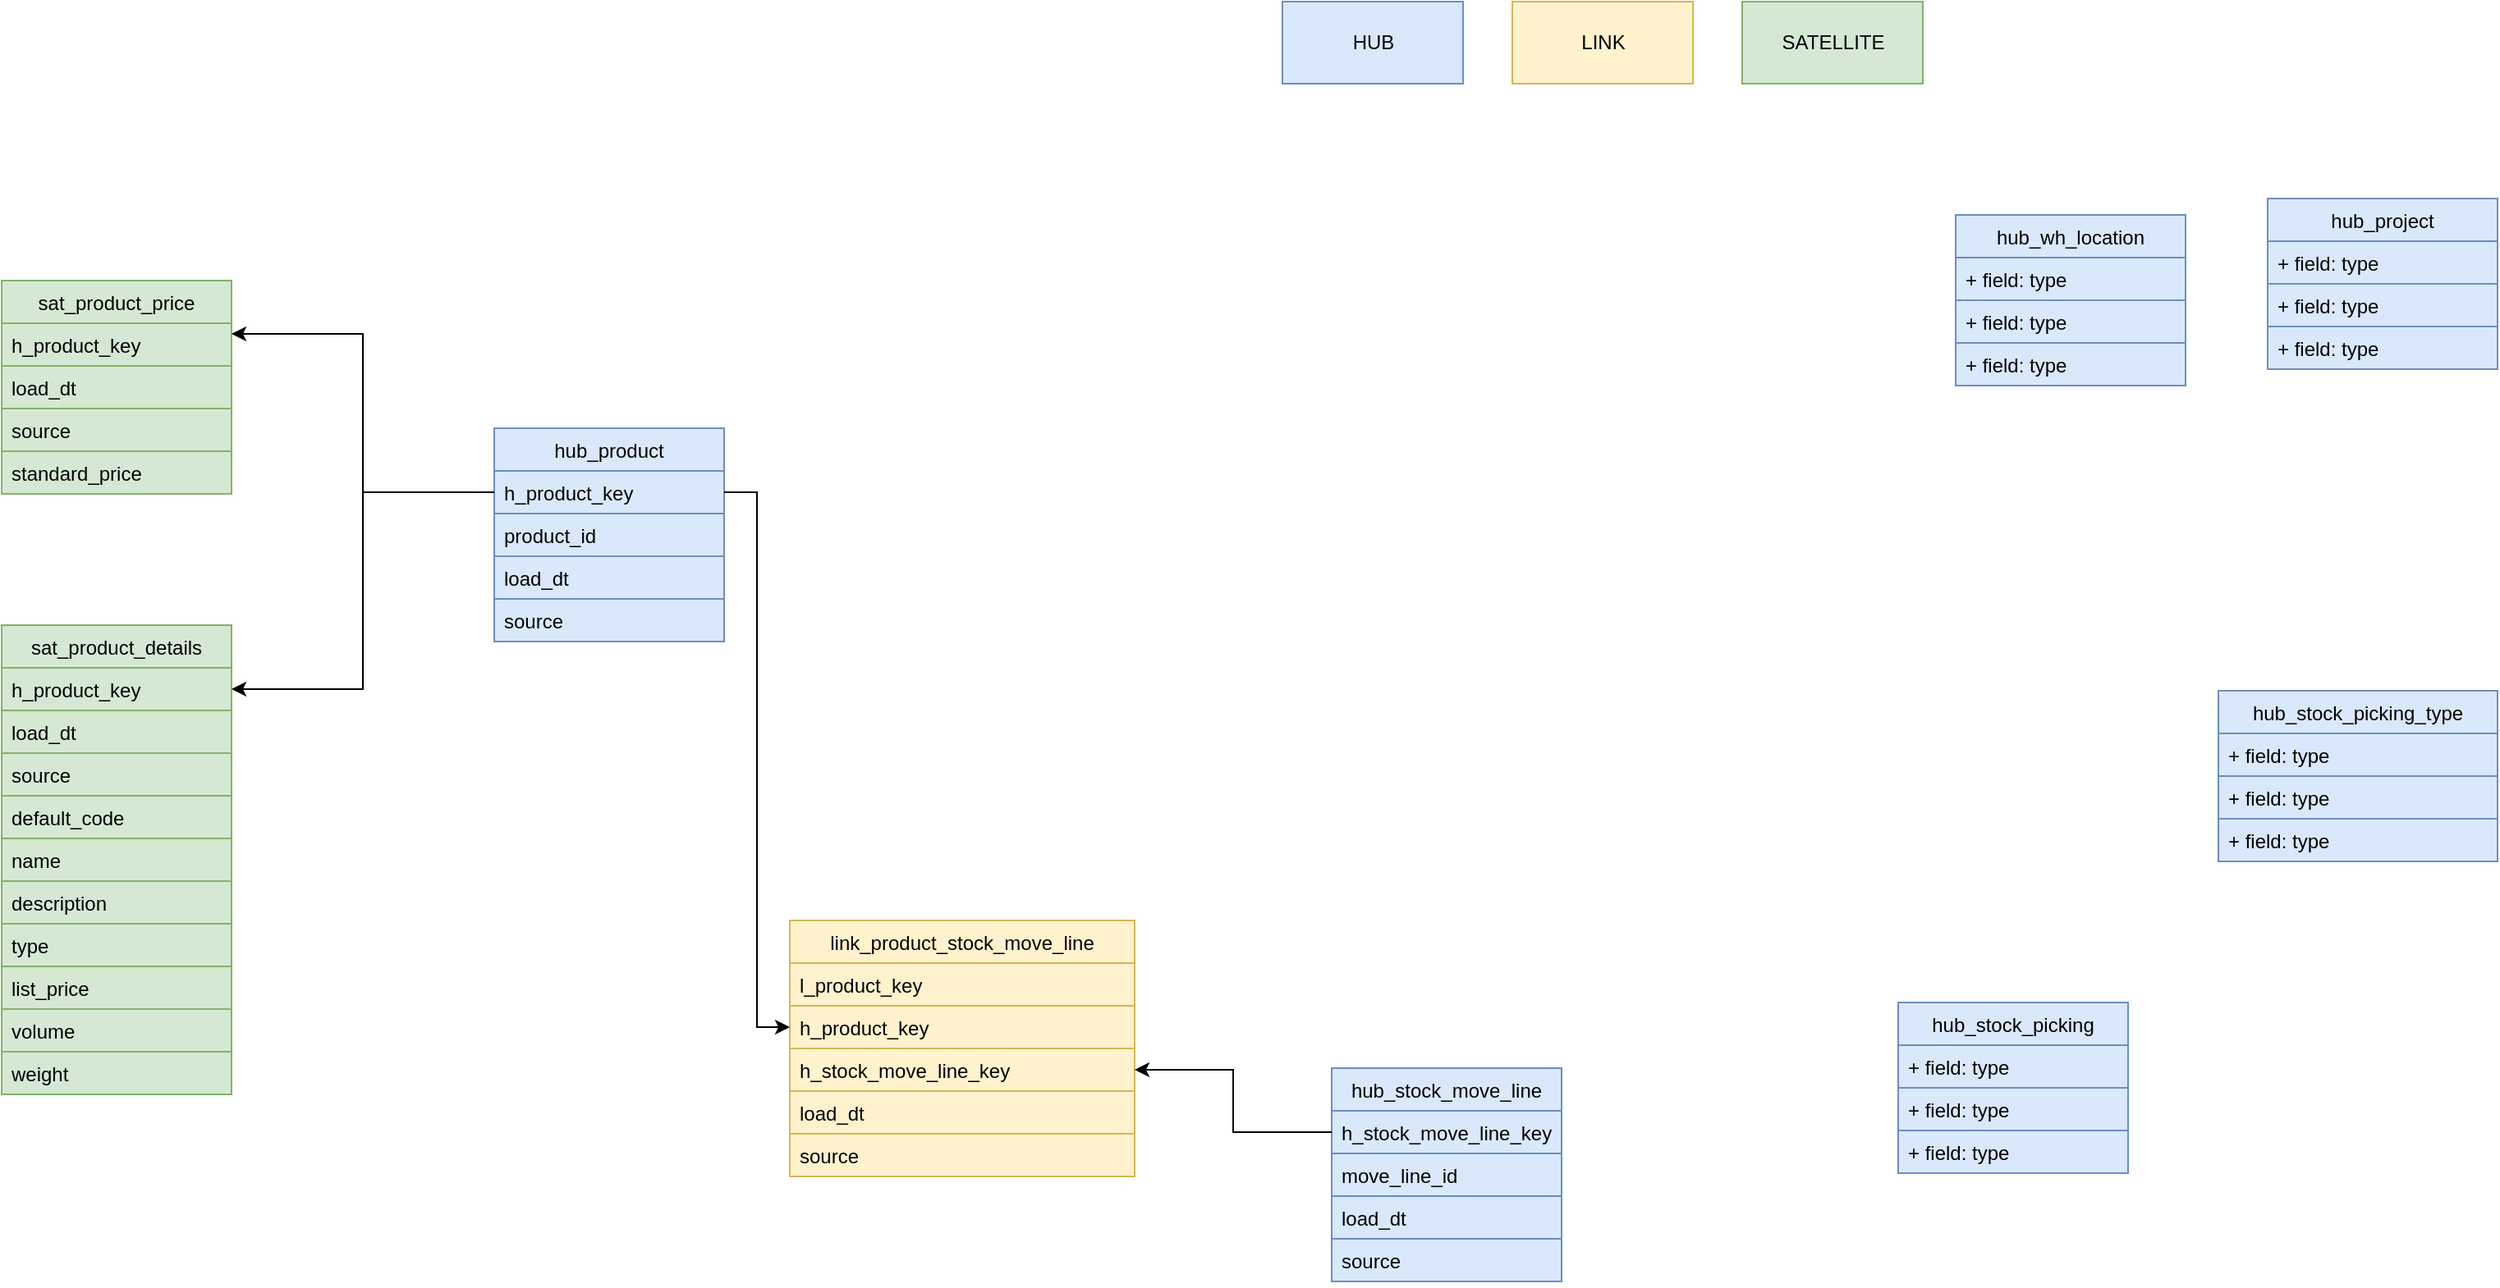 <mxfile version="16.6.2" type="github">
  <diagram id="SlpTzKFn6GwS-scd1Ymi" name="Page-1">
    <mxGraphModel dx="2912" dy="1160" grid="1" gridSize="10" guides="1" tooltips="1" connect="1" arrows="1" fold="1" page="1" pageScale="1" pageWidth="850" pageHeight="1100" math="0" shadow="0">
      <root>
        <mxCell id="0" />
        <mxCell id="1" parent="0" />
        <mxCell id="4arWClk7l8bvV43rsrXZ-1" value="hub_product" style="swimlane;fontStyle=0;childLayout=stackLayout;horizontal=1;startSize=26;fillColor=#dae8fc;horizontalStack=0;resizeParent=1;resizeParentMax=0;resizeLast=0;collapsible=1;marginBottom=0;strokeColor=#6c8ebf;" parent="1" vertex="1">
          <mxGeometry x="-430" y="300" width="140" height="130" as="geometry" />
        </mxCell>
        <mxCell id="4arWClk7l8bvV43rsrXZ-2" value="h_product_key" style="text;strokeColor=#6c8ebf;fillColor=#dae8fc;align=left;verticalAlign=top;spacingLeft=4;spacingRight=4;overflow=hidden;rotatable=0;points=[[0,0.5],[1,0.5]];portConstraint=eastwest;" parent="4arWClk7l8bvV43rsrXZ-1" vertex="1">
          <mxGeometry y="26" width="140" height="26" as="geometry" />
        </mxCell>
        <mxCell id="4arWClk7l8bvV43rsrXZ-3" value="product_id" style="text;strokeColor=#6c8ebf;fillColor=#dae8fc;align=left;verticalAlign=top;spacingLeft=4;spacingRight=4;overflow=hidden;rotatable=0;points=[[0,0.5],[1,0.5]];portConstraint=eastwest;" parent="4arWClk7l8bvV43rsrXZ-1" vertex="1">
          <mxGeometry y="52" width="140" height="26" as="geometry" />
        </mxCell>
        <mxCell id="4arWClk7l8bvV43rsrXZ-4" value="load_dt" style="text;strokeColor=#6c8ebf;fillColor=#dae8fc;align=left;verticalAlign=top;spacingLeft=4;spacingRight=4;overflow=hidden;rotatable=0;points=[[0,0.5],[1,0.5]];portConstraint=eastwest;" parent="4arWClk7l8bvV43rsrXZ-1" vertex="1">
          <mxGeometry y="78" width="140" height="26" as="geometry" />
        </mxCell>
        <mxCell id="TGLjagD4-5_rbEtkkDfa-5" value="source" style="text;strokeColor=#6c8ebf;fillColor=#dae8fc;align=left;verticalAlign=top;spacingLeft=4;spacingRight=4;overflow=hidden;rotatable=0;points=[[0,0.5],[1,0.5]];portConstraint=eastwest;" vertex="1" parent="4arWClk7l8bvV43rsrXZ-1">
          <mxGeometry y="104" width="140" height="26" as="geometry" />
        </mxCell>
        <mxCell id="4arWClk7l8bvV43rsrXZ-5" value="hub_project" style="swimlane;fontStyle=0;childLayout=stackLayout;horizontal=1;startSize=26;fillColor=#dae8fc;horizontalStack=0;resizeParent=1;resizeParentMax=0;resizeLast=0;collapsible=1;marginBottom=0;strokeColor=#6c8ebf;" parent="1" vertex="1">
          <mxGeometry x="650" y="160" width="140" height="104" as="geometry" />
        </mxCell>
        <mxCell id="4arWClk7l8bvV43rsrXZ-6" value="+ field: type" style="text;strokeColor=#6c8ebf;fillColor=#dae8fc;align=left;verticalAlign=top;spacingLeft=4;spacingRight=4;overflow=hidden;rotatable=0;points=[[0,0.5],[1,0.5]];portConstraint=eastwest;" parent="4arWClk7l8bvV43rsrXZ-5" vertex="1">
          <mxGeometry y="26" width="140" height="26" as="geometry" />
        </mxCell>
        <mxCell id="4arWClk7l8bvV43rsrXZ-7" value="+ field: type" style="text;strokeColor=#6c8ebf;fillColor=#dae8fc;align=left;verticalAlign=top;spacingLeft=4;spacingRight=4;overflow=hidden;rotatable=0;points=[[0,0.5],[1,0.5]];portConstraint=eastwest;" parent="4arWClk7l8bvV43rsrXZ-5" vertex="1">
          <mxGeometry y="52" width="140" height="26" as="geometry" />
        </mxCell>
        <mxCell id="4arWClk7l8bvV43rsrXZ-8" value="+ field: type" style="text;strokeColor=#6c8ebf;fillColor=#dae8fc;align=left;verticalAlign=top;spacingLeft=4;spacingRight=4;overflow=hidden;rotatable=0;points=[[0,0.5],[1,0.5]];portConstraint=eastwest;" parent="4arWClk7l8bvV43rsrXZ-5" vertex="1">
          <mxGeometry y="78" width="140" height="26" as="geometry" />
        </mxCell>
        <mxCell id="4arWClk7l8bvV43rsrXZ-9" value="hub_wh_location" style="swimlane;fontStyle=0;childLayout=stackLayout;horizontal=1;startSize=26;fillColor=#dae8fc;horizontalStack=0;resizeParent=1;resizeParentMax=0;resizeLast=0;collapsible=1;marginBottom=0;strokeColor=#6c8ebf;" parent="1" vertex="1">
          <mxGeometry x="460" y="170" width="140" height="104" as="geometry" />
        </mxCell>
        <mxCell id="4arWClk7l8bvV43rsrXZ-10" value="+ field: type" style="text;strokeColor=#6c8ebf;fillColor=#dae8fc;align=left;verticalAlign=top;spacingLeft=4;spacingRight=4;overflow=hidden;rotatable=0;points=[[0,0.5],[1,0.5]];portConstraint=eastwest;" parent="4arWClk7l8bvV43rsrXZ-9" vertex="1">
          <mxGeometry y="26" width="140" height="26" as="geometry" />
        </mxCell>
        <mxCell id="4arWClk7l8bvV43rsrXZ-11" value="+ field: type" style="text;strokeColor=#6c8ebf;fillColor=#dae8fc;align=left;verticalAlign=top;spacingLeft=4;spacingRight=4;overflow=hidden;rotatable=0;points=[[0,0.5],[1,0.5]];portConstraint=eastwest;" parent="4arWClk7l8bvV43rsrXZ-9" vertex="1">
          <mxGeometry y="52" width="140" height="26" as="geometry" />
        </mxCell>
        <mxCell id="4arWClk7l8bvV43rsrXZ-12" value="+ field: type" style="text;strokeColor=#6c8ebf;fillColor=#dae8fc;align=left;verticalAlign=top;spacingLeft=4;spacingRight=4;overflow=hidden;rotatable=0;points=[[0,0.5],[1,0.5]];portConstraint=eastwest;" parent="4arWClk7l8bvV43rsrXZ-9" vertex="1">
          <mxGeometry y="78" width="140" height="26" as="geometry" />
        </mxCell>
        <mxCell id="4arWClk7l8bvV43rsrXZ-13" value="hub_stock_move_line" style="swimlane;fontStyle=0;childLayout=stackLayout;horizontal=1;startSize=26;fillColor=#dae8fc;horizontalStack=0;resizeParent=1;resizeParentMax=0;resizeLast=0;collapsible=1;marginBottom=0;strokeColor=#6c8ebf;" parent="1" vertex="1">
          <mxGeometry x="80" y="690" width="140" height="130" as="geometry" />
        </mxCell>
        <mxCell id="4arWClk7l8bvV43rsrXZ-14" value="h_stock_move_line_key" style="text;strokeColor=#6c8ebf;fillColor=#dae8fc;align=left;verticalAlign=top;spacingLeft=4;spacingRight=4;overflow=hidden;rotatable=0;points=[[0,0.5],[1,0.5]];portConstraint=eastwest;" parent="4arWClk7l8bvV43rsrXZ-13" vertex="1">
          <mxGeometry y="26" width="140" height="26" as="geometry" />
        </mxCell>
        <mxCell id="4arWClk7l8bvV43rsrXZ-15" value="move_line_id" style="text;strokeColor=#6c8ebf;fillColor=#dae8fc;align=left;verticalAlign=top;spacingLeft=4;spacingRight=4;overflow=hidden;rotatable=0;points=[[0,0.5],[1,0.5]];portConstraint=eastwest;" parent="4arWClk7l8bvV43rsrXZ-13" vertex="1">
          <mxGeometry y="52" width="140" height="26" as="geometry" />
        </mxCell>
        <mxCell id="4arWClk7l8bvV43rsrXZ-16" value="load_dt" style="text;strokeColor=#6c8ebf;fillColor=#dae8fc;align=left;verticalAlign=top;spacingLeft=4;spacingRight=4;overflow=hidden;rotatable=0;points=[[0,0.5],[1,0.5]];portConstraint=eastwest;" parent="4arWClk7l8bvV43rsrXZ-13" vertex="1">
          <mxGeometry y="78" width="140" height="26" as="geometry" />
        </mxCell>
        <mxCell id="TGLjagD4-5_rbEtkkDfa-6" value="source" style="text;strokeColor=#6c8ebf;fillColor=#dae8fc;align=left;verticalAlign=top;spacingLeft=4;spacingRight=4;overflow=hidden;rotatable=0;points=[[0,0.5],[1,0.5]];portConstraint=eastwest;" vertex="1" parent="4arWClk7l8bvV43rsrXZ-13">
          <mxGeometry y="104" width="140" height="26" as="geometry" />
        </mxCell>
        <mxCell id="4arWClk7l8bvV43rsrXZ-17" value="hub_stock_picking" style="swimlane;fontStyle=0;childLayout=stackLayout;horizontal=1;startSize=26;fillColor=#dae8fc;horizontalStack=0;resizeParent=1;resizeParentMax=0;resizeLast=0;collapsible=1;marginBottom=0;strokeColor=#6c8ebf;" parent="1" vertex="1">
          <mxGeometry x="425" y="650" width="140" height="104" as="geometry" />
        </mxCell>
        <mxCell id="4arWClk7l8bvV43rsrXZ-18" value="+ field: type" style="text;strokeColor=#6c8ebf;fillColor=#dae8fc;align=left;verticalAlign=top;spacingLeft=4;spacingRight=4;overflow=hidden;rotatable=0;points=[[0,0.5],[1,0.5]];portConstraint=eastwest;" parent="4arWClk7l8bvV43rsrXZ-17" vertex="1">
          <mxGeometry y="26" width="140" height="26" as="geometry" />
        </mxCell>
        <mxCell id="4arWClk7l8bvV43rsrXZ-19" value="+ field: type" style="text;strokeColor=#6c8ebf;fillColor=#dae8fc;align=left;verticalAlign=top;spacingLeft=4;spacingRight=4;overflow=hidden;rotatable=0;points=[[0,0.5],[1,0.5]];portConstraint=eastwest;" parent="4arWClk7l8bvV43rsrXZ-17" vertex="1">
          <mxGeometry y="52" width="140" height="26" as="geometry" />
        </mxCell>
        <mxCell id="4arWClk7l8bvV43rsrXZ-20" value="+ field: type" style="text;strokeColor=#6c8ebf;fillColor=#dae8fc;align=left;verticalAlign=top;spacingLeft=4;spacingRight=4;overflow=hidden;rotatable=0;points=[[0,0.5],[1,0.5]];portConstraint=eastwest;" parent="4arWClk7l8bvV43rsrXZ-17" vertex="1">
          <mxGeometry y="78" width="140" height="26" as="geometry" />
        </mxCell>
        <mxCell id="TGLjagD4-5_rbEtkkDfa-1" value="hub_stock_picking_type" style="swimlane;fontStyle=0;childLayout=stackLayout;horizontal=1;startSize=26;fillColor=#dae8fc;horizontalStack=0;resizeParent=1;resizeParentMax=0;resizeLast=0;collapsible=1;marginBottom=0;strokeColor=#6c8ebf;" vertex="1" parent="1">
          <mxGeometry x="620" y="460" width="170" height="104" as="geometry" />
        </mxCell>
        <mxCell id="TGLjagD4-5_rbEtkkDfa-2" value="+ field: type" style="text;strokeColor=#6c8ebf;fillColor=#dae8fc;align=left;verticalAlign=top;spacingLeft=4;spacingRight=4;overflow=hidden;rotatable=0;points=[[0,0.5],[1,0.5]];portConstraint=eastwest;" vertex="1" parent="TGLjagD4-5_rbEtkkDfa-1">
          <mxGeometry y="26" width="170" height="26" as="geometry" />
        </mxCell>
        <mxCell id="TGLjagD4-5_rbEtkkDfa-3" value="+ field: type" style="text;strokeColor=#6c8ebf;fillColor=#dae8fc;align=left;verticalAlign=top;spacingLeft=4;spacingRight=4;overflow=hidden;rotatable=0;points=[[0,0.5],[1,0.5]];portConstraint=eastwest;" vertex="1" parent="TGLjagD4-5_rbEtkkDfa-1">
          <mxGeometry y="52" width="170" height="26" as="geometry" />
        </mxCell>
        <mxCell id="TGLjagD4-5_rbEtkkDfa-4" value="+ field: type" style="text;strokeColor=#6c8ebf;fillColor=#dae8fc;align=left;verticalAlign=top;spacingLeft=4;spacingRight=4;overflow=hidden;rotatable=0;points=[[0,0.5],[1,0.5]];portConstraint=eastwest;" vertex="1" parent="TGLjagD4-5_rbEtkkDfa-1">
          <mxGeometry y="78" width="170" height="26" as="geometry" />
        </mxCell>
        <mxCell id="TGLjagD4-5_rbEtkkDfa-21" value="HUB" style="html=1;fillColor=#dae8fc;strokeColor=#6c8ebf;" vertex="1" parent="1">
          <mxGeometry x="50" y="40" width="110" height="50" as="geometry" />
        </mxCell>
        <mxCell id="TGLjagD4-5_rbEtkkDfa-22" value="LINK" style="html=1;fillColor=#fff2cc;strokeColor=#d6b656;" vertex="1" parent="1">
          <mxGeometry x="190" y="40" width="110" height="50" as="geometry" />
        </mxCell>
        <mxCell id="TGLjagD4-5_rbEtkkDfa-23" value="SATELLITE" style="html=1;fillColor=#d5e8d4;strokeColor=#82b366;" vertex="1" parent="1">
          <mxGeometry x="330" y="40" width="110" height="50" as="geometry" />
        </mxCell>
        <mxCell id="TGLjagD4-5_rbEtkkDfa-24" value="link_product_stock_move_line" style="swimlane;fontStyle=0;childLayout=stackLayout;horizontal=1;startSize=26;fillColor=#fff2cc;horizontalStack=0;resizeParent=1;resizeParentMax=0;resizeLast=0;collapsible=1;marginBottom=0;strokeColor=#d6b656;" vertex="1" parent="1">
          <mxGeometry x="-250" y="600" width="210" height="156" as="geometry" />
        </mxCell>
        <mxCell id="TGLjagD4-5_rbEtkkDfa-25" value="l_product_key" style="text;strokeColor=#d6b656;fillColor=#fff2cc;align=left;verticalAlign=top;spacingLeft=4;spacingRight=4;overflow=hidden;rotatable=0;points=[[0,0.5],[1,0.5]];portConstraint=eastwest;" vertex="1" parent="TGLjagD4-5_rbEtkkDfa-24">
          <mxGeometry y="26" width="210" height="26" as="geometry" />
        </mxCell>
        <mxCell id="TGLjagD4-5_rbEtkkDfa-26" value="h_product_key" style="text;strokeColor=#d6b656;fillColor=#fff2cc;align=left;verticalAlign=top;spacingLeft=4;spacingRight=4;overflow=hidden;rotatable=0;points=[[0,0.5],[1,0.5]];portConstraint=eastwest;" vertex="1" parent="TGLjagD4-5_rbEtkkDfa-24">
          <mxGeometry y="52" width="210" height="26" as="geometry" />
        </mxCell>
        <mxCell id="TGLjagD4-5_rbEtkkDfa-27" value="h_stock_move_line_key" style="text;strokeColor=#d6b656;fillColor=#fff2cc;align=left;verticalAlign=top;spacingLeft=4;spacingRight=4;overflow=hidden;rotatable=0;points=[[0,0.5],[1,0.5]];portConstraint=eastwest;" vertex="1" parent="TGLjagD4-5_rbEtkkDfa-24">
          <mxGeometry y="78" width="210" height="26" as="geometry" />
        </mxCell>
        <mxCell id="TGLjagD4-5_rbEtkkDfa-28" value="load_dt" style="text;strokeColor=#d6b656;fillColor=#fff2cc;align=left;verticalAlign=top;spacingLeft=4;spacingRight=4;overflow=hidden;rotatable=0;points=[[0,0.5],[1,0.5]];portConstraint=eastwest;" vertex="1" parent="TGLjagD4-5_rbEtkkDfa-24">
          <mxGeometry y="104" width="210" height="26" as="geometry" />
        </mxCell>
        <mxCell id="TGLjagD4-5_rbEtkkDfa-29" value="source" style="text;strokeColor=#d6b656;fillColor=#fff2cc;align=left;verticalAlign=top;spacingLeft=4;spacingRight=4;overflow=hidden;rotatable=0;points=[[0,0.5],[1,0.5]];portConstraint=eastwest;" vertex="1" parent="TGLjagD4-5_rbEtkkDfa-24">
          <mxGeometry y="130" width="210" height="26" as="geometry" />
        </mxCell>
        <mxCell id="TGLjagD4-5_rbEtkkDfa-30" style="edgeStyle=orthogonalEdgeStyle;rounded=0;orthogonalLoop=1;jettySize=auto;html=1;entryX=0;entryY=0.5;entryDx=0;entryDy=0;" edge="1" parent="1" source="4arWClk7l8bvV43rsrXZ-2" target="TGLjagD4-5_rbEtkkDfa-26">
          <mxGeometry relative="1" as="geometry" />
        </mxCell>
        <mxCell id="TGLjagD4-5_rbEtkkDfa-31" style="edgeStyle=orthogonalEdgeStyle;rounded=0;orthogonalLoop=1;jettySize=auto;html=1;entryX=1;entryY=0.5;entryDx=0;entryDy=0;" edge="1" parent="1" source="4arWClk7l8bvV43rsrXZ-14" target="TGLjagD4-5_rbEtkkDfa-27">
          <mxGeometry relative="1" as="geometry" />
        </mxCell>
        <mxCell id="TGLjagD4-5_rbEtkkDfa-32" value="sat_product_details" style="swimlane;fontStyle=0;childLayout=stackLayout;horizontal=1;startSize=26;fillColor=#d5e8d4;horizontalStack=0;resizeParent=1;resizeParentMax=0;resizeLast=0;collapsible=1;marginBottom=0;strokeColor=#82b366;" vertex="1" parent="1">
          <mxGeometry x="-730" y="420" width="140" height="286" as="geometry" />
        </mxCell>
        <mxCell id="TGLjagD4-5_rbEtkkDfa-33" value="h_product_key" style="text;strokeColor=#82b366;fillColor=#d5e8d4;align=left;verticalAlign=top;spacingLeft=4;spacingRight=4;overflow=hidden;rotatable=0;points=[[0,0.5],[1,0.5]];portConstraint=eastwest;" vertex="1" parent="TGLjagD4-5_rbEtkkDfa-32">
          <mxGeometry y="26" width="140" height="26" as="geometry" />
        </mxCell>
        <mxCell id="TGLjagD4-5_rbEtkkDfa-34" value="load_dt" style="text;strokeColor=#82b366;fillColor=#d5e8d4;align=left;verticalAlign=top;spacingLeft=4;spacingRight=4;overflow=hidden;rotatable=0;points=[[0,0.5],[1,0.5]];portConstraint=eastwest;" vertex="1" parent="TGLjagD4-5_rbEtkkDfa-32">
          <mxGeometry y="52" width="140" height="26" as="geometry" />
        </mxCell>
        <mxCell id="TGLjagD4-5_rbEtkkDfa-35" value="source" style="text;strokeColor=#82b366;fillColor=#d5e8d4;align=left;verticalAlign=top;spacingLeft=4;spacingRight=4;overflow=hidden;rotatable=0;points=[[0,0.5],[1,0.5]];portConstraint=eastwest;" vertex="1" parent="TGLjagD4-5_rbEtkkDfa-32">
          <mxGeometry y="78" width="140" height="26" as="geometry" />
        </mxCell>
        <mxCell id="TGLjagD4-5_rbEtkkDfa-36" value="default_code" style="text;strokeColor=#82b366;fillColor=#d5e8d4;align=left;verticalAlign=top;spacingLeft=4;spacingRight=4;overflow=hidden;rotatable=0;points=[[0,0.5],[1,0.5]];portConstraint=eastwest;" vertex="1" parent="TGLjagD4-5_rbEtkkDfa-32">
          <mxGeometry y="104" width="140" height="26" as="geometry" />
        </mxCell>
        <mxCell id="TGLjagD4-5_rbEtkkDfa-38" value="name" style="text;strokeColor=#82b366;fillColor=#d5e8d4;align=left;verticalAlign=top;spacingLeft=4;spacingRight=4;overflow=hidden;rotatable=0;points=[[0,0.5],[1,0.5]];portConstraint=eastwest;" vertex="1" parent="TGLjagD4-5_rbEtkkDfa-32">
          <mxGeometry y="130" width="140" height="26" as="geometry" />
        </mxCell>
        <mxCell id="TGLjagD4-5_rbEtkkDfa-39" value="description" style="text;strokeColor=#82b366;fillColor=#d5e8d4;align=left;verticalAlign=top;spacingLeft=4;spacingRight=4;overflow=hidden;rotatable=0;points=[[0,0.5],[1,0.5]];portConstraint=eastwest;" vertex="1" parent="TGLjagD4-5_rbEtkkDfa-32">
          <mxGeometry y="156" width="140" height="26" as="geometry" />
        </mxCell>
        <mxCell id="TGLjagD4-5_rbEtkkDfa-40" value="type" style="text;strokeColor=#82b366;fillColor=#d5e8d4;align=left;verticalAlign=top;spacingLeft=4;spacingRight=4;overflow=hidden;rotatable=0;points=[[0,0.5],[1,0.5]];portConstraint=eastwest;" vertex="1" parent="TGLjagD4-5_rbEtkkDfa-32">
          <mxGeometry y="182" width="140" height="26" as="geometry" />
        </mxCell>
        <mxCell id="TGLjagD4-5_rbEtkkDfa-41" value="list_price" style="text;strokeColor=#82b366;fillColor=#d5e8d4;align=left;verticalAlign=top;spacingLeft=4;spacingRight=4;overflow=hidden;rotatable=0;points=[[0,0.5],[1,0.5]];portConstraint=eastwest;" vertex="1" parent="TGLjagD4-5_rbEtkkDfa-32">
          <mxGeometry y="208" width="140" height="26" as="geometry" />
        </mxCell>
        <mxCell id="TGLjagD4-5_rbEtkkDfa-42" value="volume" style="text;strokeColor=#82b366;fillColor=#d5e8d4;align=left;verticalAlign=top;spacingLeft=4;spacingRight=4;overflow=hidden;rotatable=0;points=[[0,0.5],[1,0.5]];portConstraint=eastwest;" vertex="1" parent="TGLjagD4-5_rbEtkkDfa-32">
          <mxGeometry y="234" width="140" height="26" as="geometry" />
        </mxCell>
        <mxCell id="TGLjagD4-5_rbEtkkDfa-43" value="weight" style="text;strokeColor=#82b366;fillColor=#d5e8d4;align=left;verticalAlign=top;spacingLeft=4;spacingRight=4;overflow=hidden;rotatable=0;points=[[0,0.5],[1,0.5]];portConstraint=eastwest;" vertex="1" parent="TGLjagD4-5_rbEtkkDfa-32">
          <mxGeometry y="260" width="140" height="26" as="geometry" />
        </mxCell>
        <mxCell id="TGLjagD4-5_rbEtkkDfa-37" style="edgeStyle=orthogonalEdgeStyle;rounded=0;orthogonalLoop=1;jettySize=auto;html=1;entryX=1;entryY=0.5;entryDx=0;entryDy=0;" edge="1" parent="1" source="4arWClk7l8bvV43rsrXZ-2" target="TGLjagD4-5_rbEtkkDfa-33">
          <mxGeometry relative="1" as="geometry" />
        </mxCell>
        <mxCell id="TGLjagD4-5_rbEtkkDfa-44" value="sat_product_price" style="swimlane;fontStyle=0;childLayout=stackLayout;horizontal=1;startSize=26;fillColor=#d5e8d4;horizontalStack=0;resizeParent=1;resizeParentMax=0;resizeLast=0;collapsible=1;marginBottom=0;strokeColor=#82b366;" vertex="1" parent="1">
          <mxGeometry x="-730" y="210" width="140" height="130" as="geometry" />
        </mxCell>
        <mxCell id="TGLjagD4-5_rbEtkkDfa-45" value="h_product_key" style="text;strokeColor=#82b366;fillColor=#d5e8d4;align=left;verticalAlign=top;spacingLeft=4;spacingRight=4;overflow=hidden;rotatable=0;points=[[0,0.5],[1,0.5]];portConstraint=eastwest;" vertex="1" parent="TGLjagD4-5_rbEtkkDfa-44">
          <mxGeometry y="26" width="140" height="26" as="geometry" />
        </mxCell>
        <mxCell id="TGLjagD4-5_rbEtkkDfa-46" value="load_dt" style="text;strokeColor=#82b366;fillColor=#d5e8d4;align=left;verticalAlign=top;spacingLeft=4;spacingRight=4;overflow=hidden;rotatable=0;points=[[0,0.5],[1,0.5]];portConstraint=eastwest;" vertex="1" parent="TGLjagD4-5_rbEtkkDfa-44">
          <mxGeometry y="52" width="140" height="26" as="geometry" />
        </mxCell>
        <mxCell id="TGLjagD4-5_rbEtkkDfa-47" value="source" style="text;strokeColor=#82b366;fillColor=#d5e8d4;align=left;verticalAlign=top;spacingLeft=4;spacingRight=4;overflow=hidden;rotatable=0;points=[[0,0.5],[1,0.5]];portConstraint=eastwest;" vertex="1" parent="TGLjagD4-5_rbEtkkDfa-44">
          <mxGeometry y="78" width="140" height="26" as="geometry" />
        </mxCell>
        <mxCell id="TGLjagD4-5_rbEtkkDfa-48" value="standard_price" style="text;strokeColor=#82b366;fillColor=#d5e8d4;align=left;verticalAlign=top;spacingLeft=4;spacingRight=4;overflow=hidden;rotatable=0;points=[[0,0.5],[1,0.5]];portConstraint=eastwest;" vertex="1" parent="TGLjagD4-5_rbEtkkDfa-44">
          <mxGeometry y="104" width="140" height="26" as="geometry" />
        </mxCell>
        <mxCell id="TGLjagD4-5_rbEtkkDfa-55" style="edgeStyle=orthogonalEdgeStyle;rounded=0;orthogonalLoop=1;jettySize=auto;html=1;entryX=1;entryY=0.25;entryDx=0;entryDy=0;" edge="1" parent="1" source="4arWClk7l8bvV43rsrXZ-2" target="TGLjagD4-5_rbEtkkDfa-44">
          <mxGeometry relative="1" as="geometry" />
        </mxCell>
      </root>
    </mxGraphModel>
  </diagram>
</mxfile>
